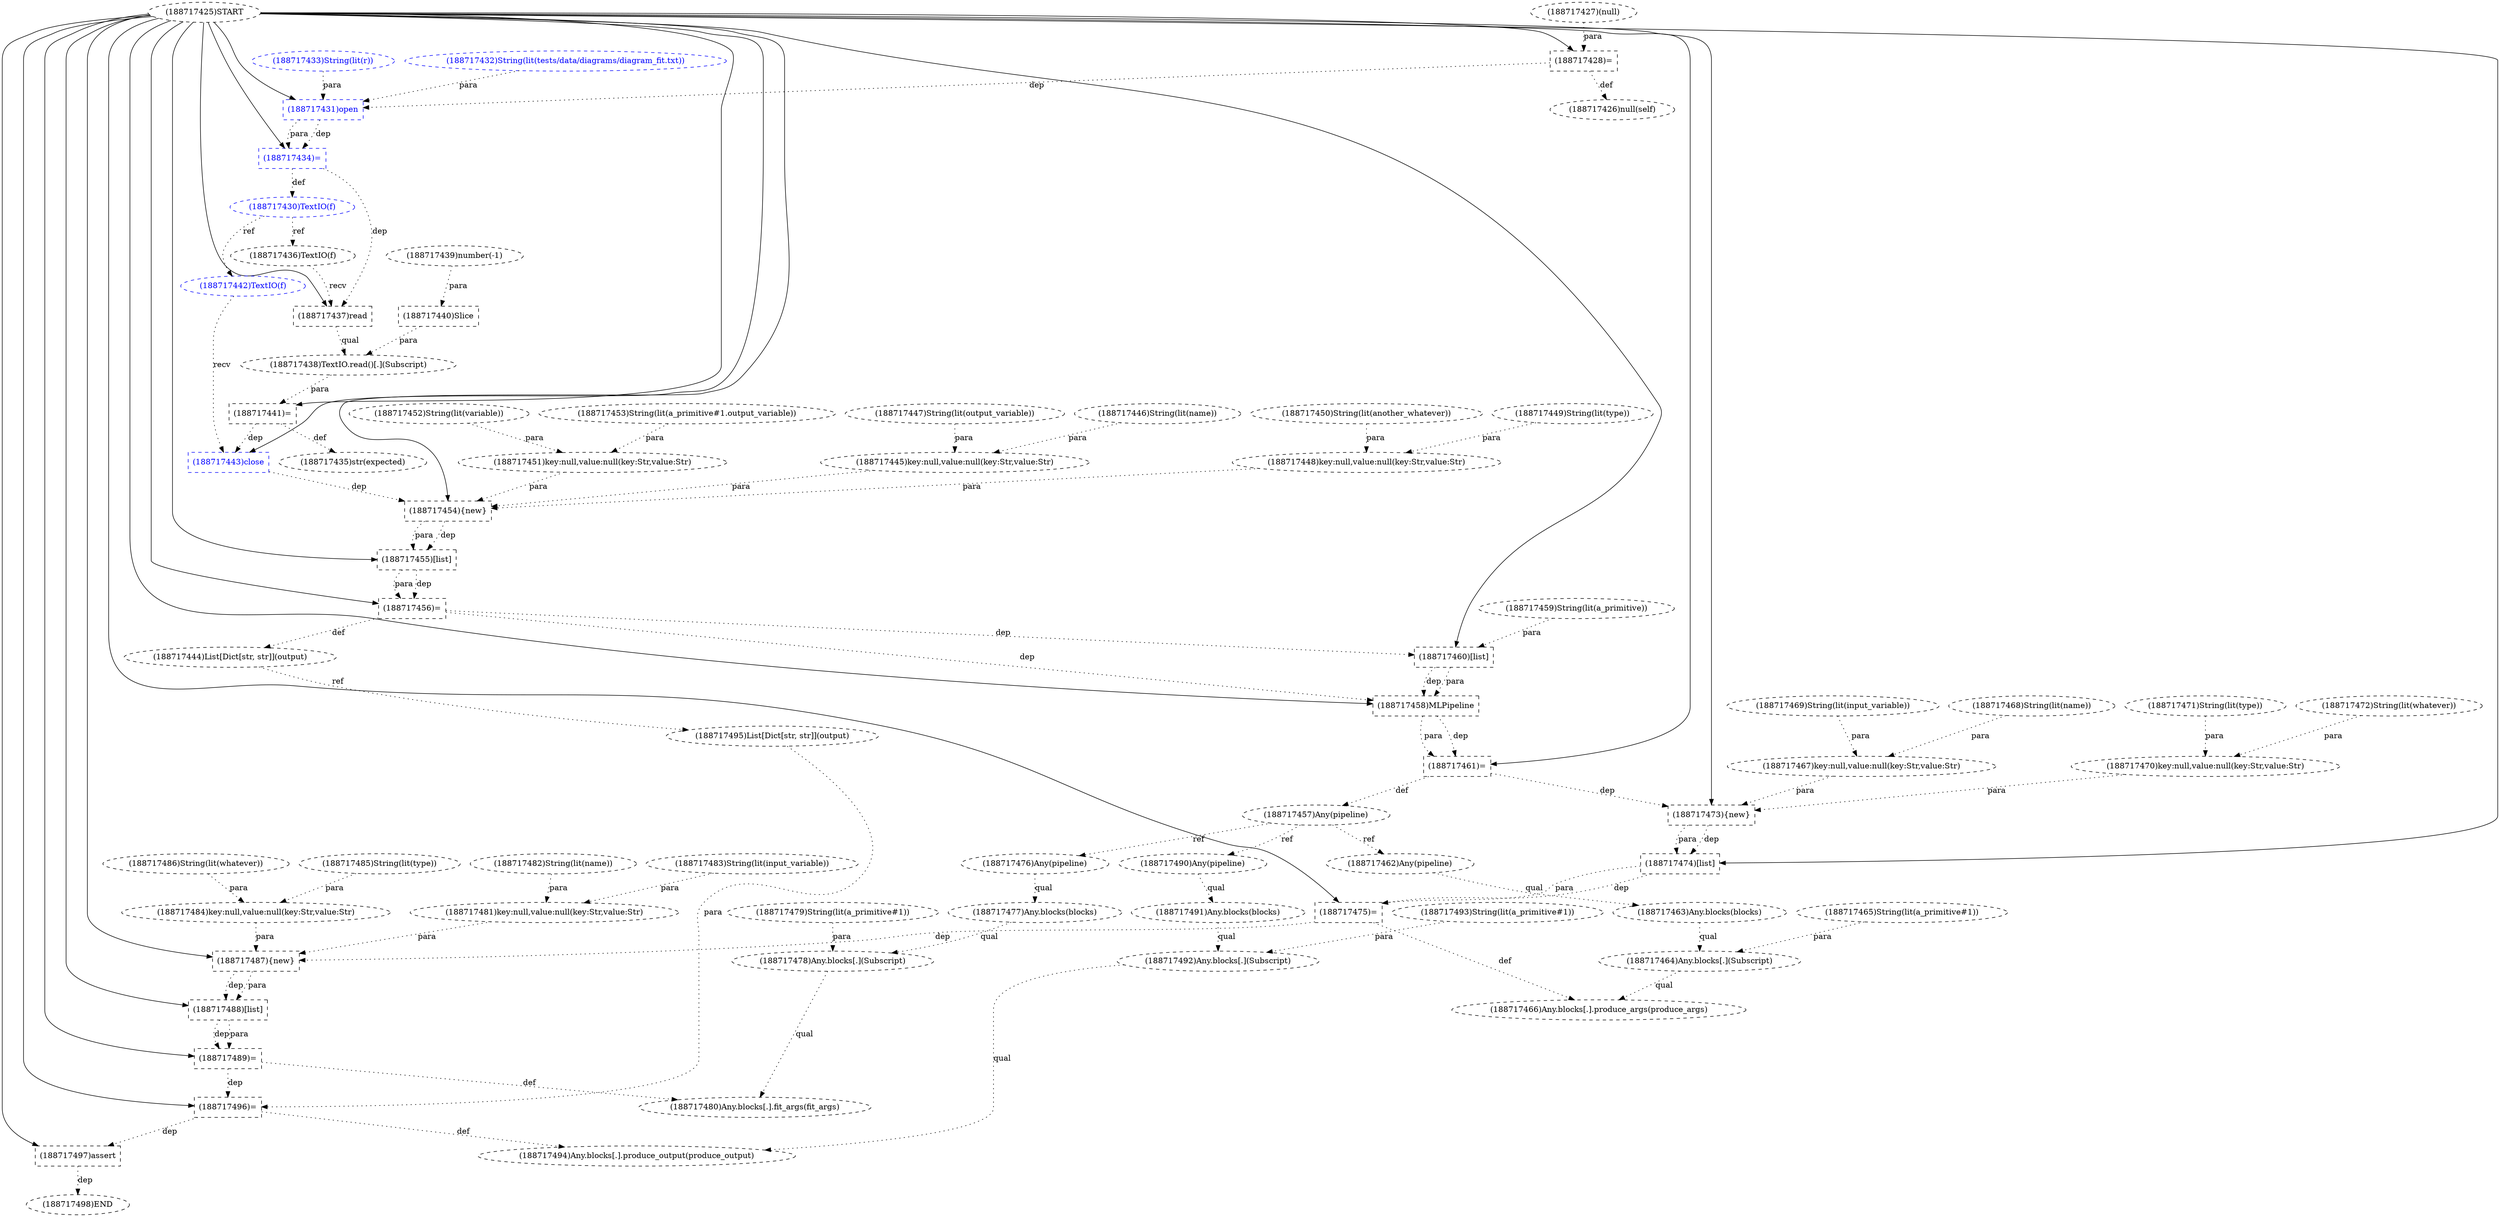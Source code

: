 digraph G {
1 [label="(188717468)String(lit(name))" shape=ellipse style=dashed]
2 [label="(188717456)=" shape=box style=dashed]
3 [label="(188717481)key:null,value:null(key:Str,value:Str)" shape=ellipse style=dashed]
4 [label="(188717466)Any.blocks[.].produce_args(produce_args)" shape=ellipse style=dashed]
5 [label="(188717439)number(-1)" shape=ellipse style=dashed]
6 [label="(188717449)String(lit(type))" shape=ellipse style=dashed]
7 [label="(188717462)Any(pipeline)" shape=ellipse style=dashed]
8 [label="(188717490)Any(pipeline)" shape=ellipse style=dashed]
9 [label="(188717488)[list]" shape=box style=dashed]
10 [label="(188717467)key:null,value:null(key:Str,value:Str)" shape=ellipse style=dashed]
11 [label="(188717425)START" style=dashed]
12 [label="(188717437)read" shape=box style=dashed]
13 [label="(188717460)[list]" shape=box style=dashed]
14 [label="(188717495)List[Dict[str, str]](output)" shape=ellipse style=dashed]
15 [label="(188717427)(null)" shape=ellipse style=dashed]
16 [label="(188717457)Any(pipeline)" shape=ellipse style=dashed]
17 [label="(188717440)Slice" shape=box style=dashed]
18 [label="(188717431)open" shape=box style=dashed color=blue fontcolor=blue]
19 [label="(188717454){new}" shape=box style=dashed]
20 [label="(188717441)=" shape=box style=dashed]
21 [label="(188717463)Any.blocks(blocks)" shape=ellipse style=dashed]
22 [label="(188717453)String(lit(a_primitive#1.output_variable))" shape=ellipse style=dashed]
23 [label="(188717450)String(lit(another_whatever))" shape=ellipse style=dashed]
24 [label="(188717452)String(lit(variable))" shape=ellipse style=dashed]
25 [label="(188717487){new}" shape=box style=dashed]
26 [label="(188717497)assert" shape=box style=dashed]
27 [label="(188717491)Any.blocks(blocks)" shape=ellipse style=dashed]
28 [label="(188717480)Any.blocks[.].fit_args(fit_args)" shape=ellipse style=dashed]
29 [label="(188717443)close" shape=box style=dashed color=blue fontcolor=blue]
30 [label="(188717459)String(lit(a_primitive))" shape=ellipse style=dashed]
31 [label="(188717458)MLPipeline" shape=box style=dashed]
32 [label="(188717489)=" shape=box style=dashed]
33 [label="(188717473){new}" shape=box style=dashed]
34 [label="(188717479)String(lit(a_primitive#1))" shape=ellipse style=dashed]
35 [label="(188717472)String(lit(whatever))" shape=ellipse style=dashed]
36 [label="(188717465)String(lit(a_primitive#1))" shape=ellipse style=dashed]
37 [label="(188717471)String(lit(type))" shape=ellipse style=dashed]
38 [label="(188717426)null(self)" shape=ellipse style=dashed]
39 [label="(188717433)String(lit(r))" shape=ellipse style=dashed color=blue fontcolor=blue]
40 [label="(188717493)String(lit(a_primitive#1))" shape=ellipse style=dashed]
41 [label="(188717451)key:null,value:null(key:Str,value:Str)" shape=ellipse style=dashed]
42 [label="(188717461)=" shape=box style=dashed]
43 [label="(188717484)key:null,value:null(key:Str,value:Str)" shape=ellipse style=dashed]
44 [label="(188717478)Any.blocks[.](Subscript)" shape=ellipse style=dashed]
45 [label="(188717492)Any.blocks[.](Subscript)" shape=ellipse style=dashed]
46 [label="(188717438)TextIO.read()[.](Subscript)" shape=ellipse style=dashed]
47 [label="(188717469)String(lit(input_variable))" shape=ellipse style=dashed]
48 [label="(188717442)TextIO(f)" shape=ellipse style=dashed color=blue fontcolor=blue]
49 [label="(188717432)String(lit(tests/data/diagrams/diagram_fit.txt))" shape=ellipse style=dashed color=blue fontcolor=blue]
50 [label="(188717446)String(lit(name))" shape=ellipse style=dashed]
51 [label="(188717470)key:null,value:null(key:Str,value:Str)" shape=ellipse style=dashed]
52 [label="(188717485)String(lit(type))" shape=ellipse style=dashed]
53 [label="(188717434)=" shape=box style=dashed color=blue fontcolor=blue]
54 [label="(188717435)str(expected)" shape=ellipse style=dashed]
55 [label="(188717455)[list]" shape=box style=dashed]
56 [label="(188717494)Any.blocks[.].produce_output(produce_output)" shape=ellipse style=dashed]
57 [label="(188717447)String(lit(output_variable))" shape=ellipse style=dashed]
58 [label="(188717482)String(lit(name))" shape=ellipse style=dashed]
59 [label="(188717444)List[Dict[str, str]](output)" shape=ellipse style=dashed]
60 [label="(188717474)[list]" shape=box style=dashed]
61 [label="(188717436)TextIO(f)" shape=ellipse style=dashed]
62 [label="(188717428)=" shape=box style=dashed]
63 [label="(188717445)key:null,value:null(key:Str,value:Str)" shape=ellipse style=dashed]
64 [label="(188717483)String(lit(input_variable))" shape=ellipse style=dashed]
65 [label="(188717477)Any.blocks(blocks)" shape=ellipse style=dashed]
66 [label="(188717448)key:null,value:null(key:Str,value:Str)" shape=ellipse style=dashed]
67 [label="(188717464)Any.blocks[.](Subscript)" shape=ellipse style=dashed]
68 [label="(188717430)TextIO(f)" shape=ellipse style=dashed color=blue fontcolor=blue]
69 [label="(188717498)END" style=dashed]
70 [label="(188717496)=" shape=box style=dashed]
71 [label="(188717475)=" shape=box style=dashed]
72 [label="(188717486)String(lit(whatever))" shape=ellipse style=dashed]
73 [label="(188717476)Any(pipeline)" shape=ellipse style=dashed]
11 -> 2 [label="" style=solid];
55 -> 2 [label="dep" style=dotted];
55 -> 2 [label="para" style=dotted];
58 -> 3 [label="para" style=dotted];
64 -> 3 [label="para" style=dotted];
67 -> 4 [label="qual" style=dotted];
71 -> 4 [label="def" style=dotted];
16 -> 7 [label="ref" style=dotted];
16 -> 8 [label="ref" style=dotted];
11 -> 9 [label="" style=solid];
25 -> 9 [label="dep" style=dotted];
25 -> 9 [label="para" style=dotted];
1 -> 10 [label="para" style=dotted];
47 -> 10 [label="para" style=dotted];
11 -> 12 [label="" style=solid];
61 -> 12 [label="recv" style=dotted];
53 -> 12 [label="dep" style=dotted];
11 -> 13 [label="" style=solid];
30 -> 13 [label="para" style=dotted];
2 -> 13 [label="dep" style=dotted];
59 -> 14 [label="ref" style=dotted];
42 -> 16 [label="def" style=dotted];
5 -> 17 [label="para" style=dotted];
11 -> 18 [label="" style=solid];
49 -> 18 [label="para" style=dotted];
39 -> 18 [label="para" style=dotted];
62 -> 18 [label="dep" style=dotted];
11 -> 19 [label="" style=solid];
63 -> 19 [label="para" style=dotted];
66 -> 19 [label="para" style=dotted];
41 -> 19 [label="para" style=dotted];
29 -> 19 [label="dep" style=dotted];
11 -> 20 [label="" style=solid];
46 -> 20 [label="para" style=dotted];
7 -> 21 [label="qual" style=dotted];
11 -> 25 [label="" style=solid];
3 -> 25 [label="para" style=dotted];
43 -> 25 [label="para" style=dotted];
71 -> 25 [label="dep" style=dotted];
11 -> 26 [label="" style=solid];
70 -> 26 [label="dep" style=dotted];
8 -> 27 [label="qual" style=dotted];
44 -> 28 [label="qual" style=dotted];
32 -> 28 [label="def" style=dotted];
11 -> 29 [label="" style=solid];
48 -> 29 [label="recv" style=dotted];
20 -> 29 [label="dep" style=dotted];
11 -> 31 [label="" style=solid];
13 -> 31 [label="dep" style=dotted];
13 -> 31 [label="para" style=dotted];
2 -> 31 [label="dep" style=dotted];
11 -> 32 [label="" style=solid];
9 -> 32 [label="dep" style=dotted];
9 -> 32 [label="para" style=dotted];
11 -> 33 [label="" style=solid];
10 -> 33 [label="para" style=dotted];
51 -> 33 [label="para" style=dotted];
42 -> 33 [label="dep" style=dotted];
62 -> 38 [label="def" style=dotted];
24 -> 41 [label="para" style=dotted];
22 -> 41 [label="para" style=dotted];
11 -> 42 [label="" style=solid];
31 -> 42 [label="dep" style=dotted];
31 -> 42 [label="para" style=dotted];
52 -> 43 [label="para" style=dotted];
72 -> 43 [label="para" style=dotted];
65 -> 44 [label="qual" style=dotted];
34 -> 44 [label="para" style=dotted];
27 -> 45 [label="qual" style=dotted];
40 -> 45 [label="para" style=dotted];
12 -> 46 [label="qual" style=dotted];
17 -> 46 [label="para" style=dotted];
68 -> 48 [label="ref" style=dotted];
37 -> 51 [label="para" style=dotted];
35 -> 51 [label="para" style=dotted];
11 -> 53 [label="" style=solid];
18 -> 53 [label="dep" style=dotted];
18 -> 53 [label="para" style=dotted];
20 -> 54 [label="def" style=dotted];
11 -> 55 [label="" style=solid];
19 -> 55 [label="dep" style=dotted];
19 -> 55 [label="para" style=dotted];
45 -> 56 [label="qual" style=dotted];
70 -> 56 [label="def" style=dotted];
2 -> 59 [label="def" style=dotted];
11 -> 60 [label="" style=solid];
33 -> 60 [label="dep" style=dotted];
33 -> 60 [label="para" style=dotted];
68 -> 61 [label="ref" style=dotted];
11 -> 62 [label="" style=solid];
15 -> 62 [label="para" style=dotted];
50 -> 63 [label="para" style=dotted];
57 -> 63 [label="para" style=dotted];
73 -> 65 [label="qual" style=dotted];
6 -> 66 [label="para" style=dotted];
23 -> 66 [label="para" style=dotted];
21 -> 67 [label="qual" style=dotted];
36 -> 67 [label="para" style=dotted];
53 -> 68 [label="def" style=dotted];
26 -> 69 [label="dep" style=dotted];
11 -> 70 [label="" style=solid];
14 -> 70 [label="para" style=dotted];
32 -> 70 [label="dep" style=dotted];
11 -> 71 [label="" style=solid];
60 -> 71 [label="dep" style=dotted];
60 -> 71 [label="para" style=dotted];
16 -> 73 [label="ref" style=dotted];
}